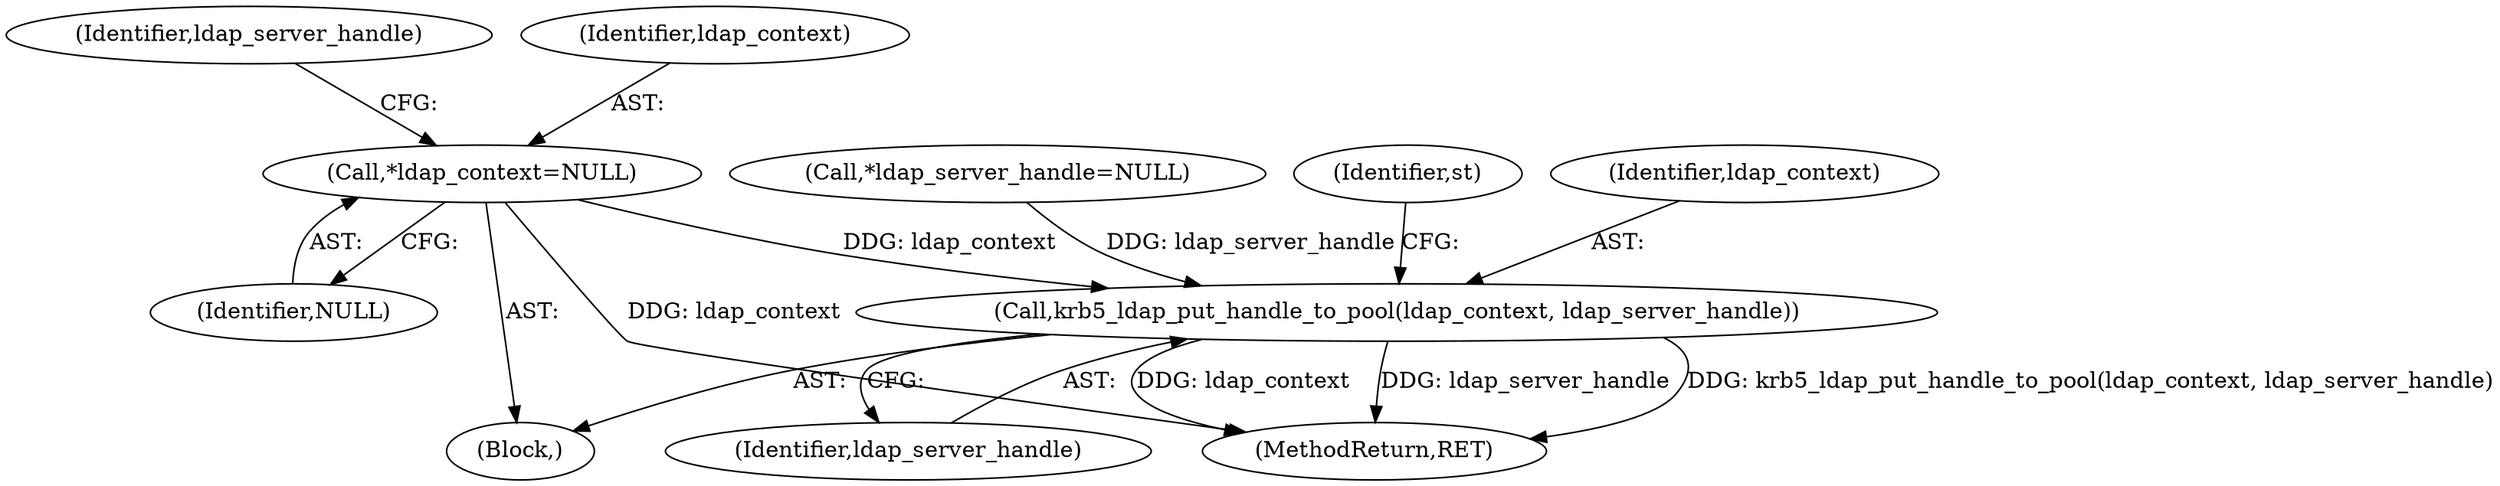 digraph "0_krb5_d1f707024f1d0af6e54a18885322d70fa15ec4d3@pointer" {
"1000133" [label="(Call,*ldap_context=NULL)"];
"1000228" [label="(Call,krb5_ldap_put_handle_to_pool(ldap_context, ldap_server_handle))"];
"1000135" [label="(Identifier,NULL)"];
"1000230" [label="(Identifier,ldap_server_handle)"];
"1000228" [label="(Call,krb5_ldap_put_handle_to_pool(ldap_context, ldap_server_handle))"];
"1000138" [label="(Identifier,ldap_server_handle)"];
"1000133" [label="(Call,*ldap_context=NULL)"];
"1000107" [label="(Block,)"];
"1000233" [label="(MethodReturn,RET)"];
"1000137" [label="(Call,*ldap_server_handle=NULL)"];
"1000134" [label="(Identifier,ldap_context)"];
"1000232" [label="(Identifier,st)"];
"1000229" [label="(Identifier,ldap_context)"];
"1000133" -> "1000107"  [label="AST: "];
"1000133" -> "1000135"  [label="CFG: "];
"1000134" -> "1000133"  [label="AST: "];
"1000135" -> "1000133"  [label="AST: "];
"1000138" -> "1000133"  [label="CFG: "];
"1000133" -> "1000233"  [label="DDG: ldap_context"];
"1000133" -> "1000228"  [label="DDG: ldap_context"];
"1000228" -> "1000107"  [label="AST: "];
"1000228" -> "1000230"  [label="CFG: "];
"1000229" -> "1000228"  [label="AST: "];
"1000230" -> "1000228"  [label="AST: "];
"1000232" -> "1000228"  [label="CFG: "];
"1000228" -> "1000233"  [label="DDG: krb5_ldap_put_handle_to_pool(ldap_context, ldap_server_handle)"];
"1000228" -> "1000233"  [label="DDG: ldap_context"];
"1000228" -> "1000233"  [label="DDG: ldap_server_handle"];
"1000137" -> "1000228"  [label="DDG: ldap_server_handle"];
}
